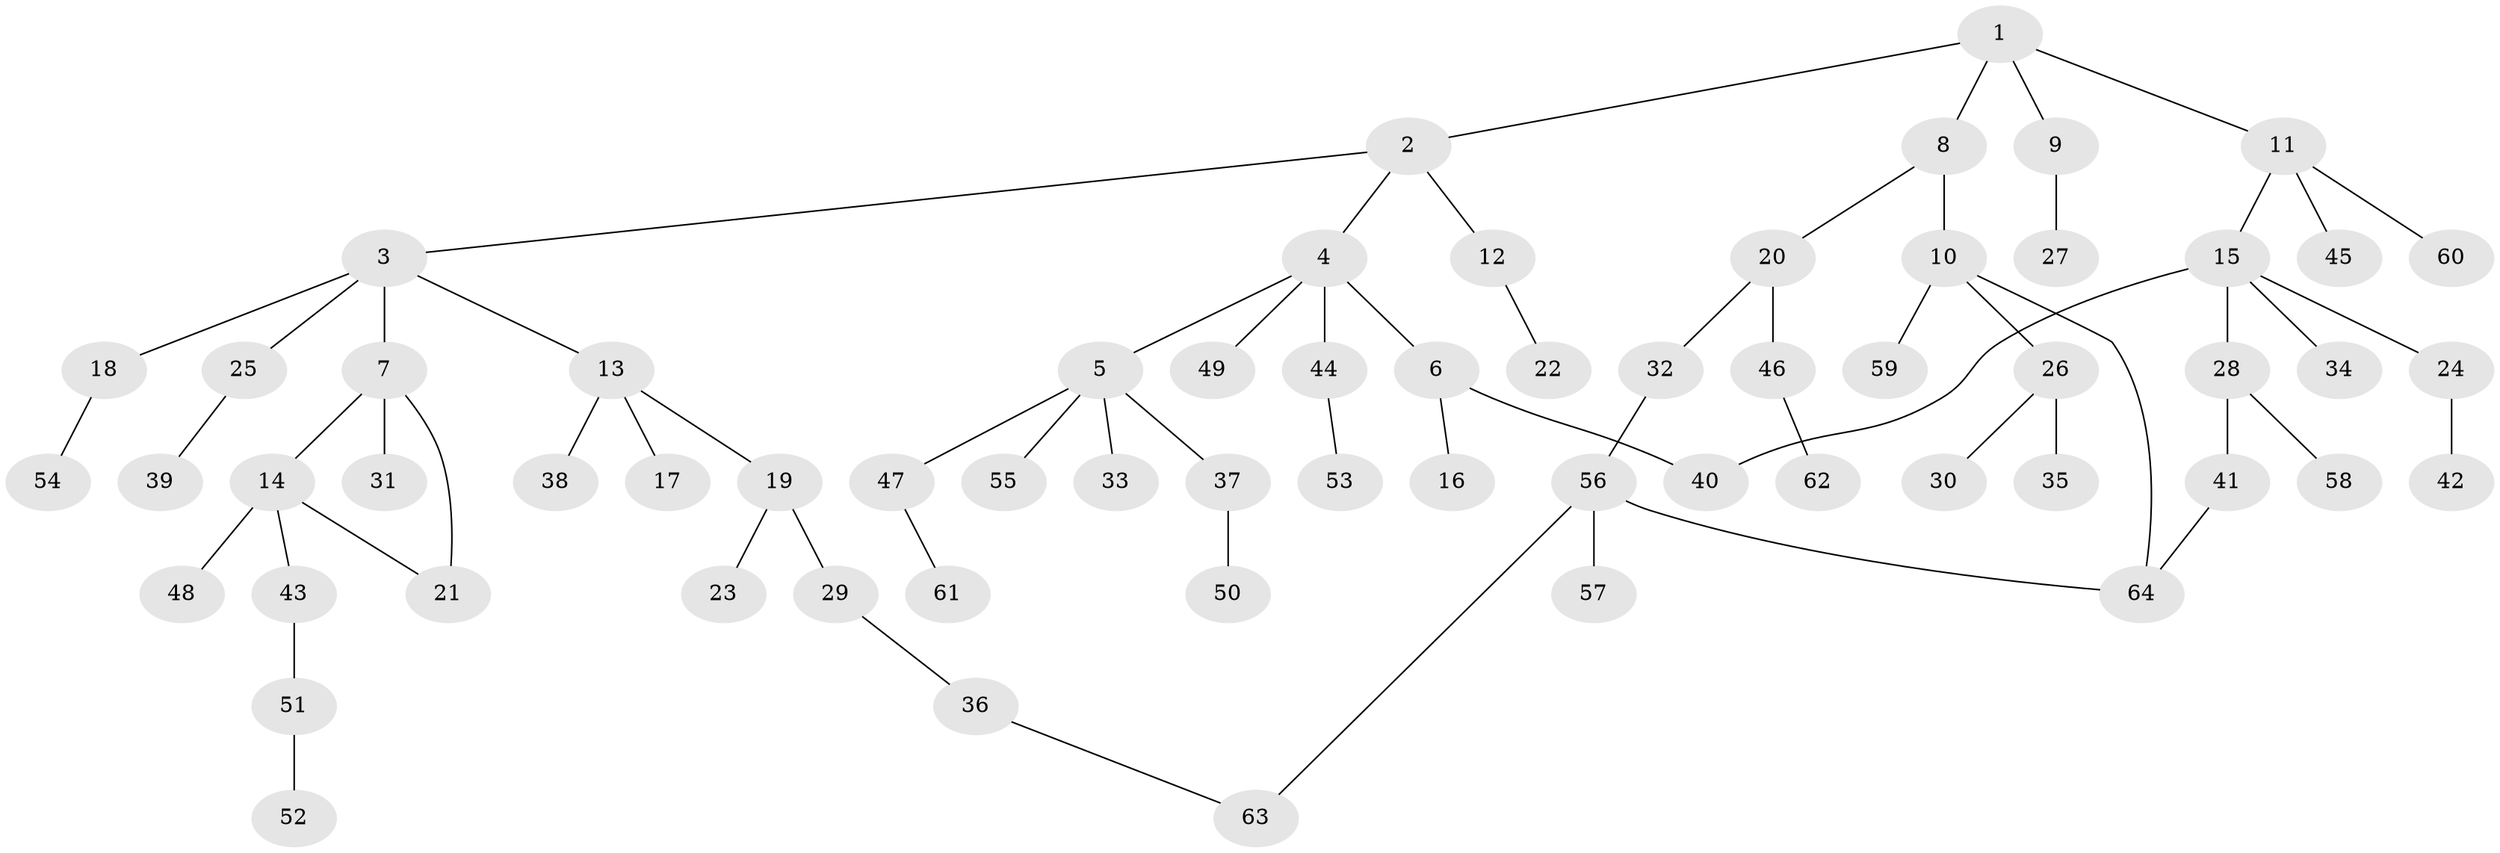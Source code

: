 // coarse degree distribution, {6: 0.024390243902439025, 7: 0.04878048780487805, 4: 0.0975609756097561, 2: 0.1951219512195122, 3: 0.0975609756097561, 1: 0.5121951219512195, 5: 0.024390243902439025}
// Generated by graph-tools (version 1.1) at 2025/41/03/06/25 10:41:25]
// undirected, 64 vertices, 68 edges
graph export_dot {
graph [start="1"]
  node [color=gray90,style=filled];
  1;
  2;
  3;
  4;
  5;
  6;
  7;
  8;
  9;
  10;
  11;
  12;
  13;
  14;
  15;
  16;
  17;
  18;
  19;
  20;
  21;
  22;
  23;
  24;
  25;
  26;
  27;
  28;
  29;
  30;
  31;
  32;
  33;
  34;
  35;
  36;
  37;
  38;
  39;
  40;
  41;
  42;
  43;
  44;
  45;
  46;
  47;
  48;
  49;
  50;
  51;
  52;
  53;
  54;
  55;
  56;
  57;
  58;
  59;
  60;
  61;
  62;
  63;
  64;
  1 -- 2;
  1 -- 8;
  1 -- 9;
  1 -- 11;
  2 -- 3;
  2 -- 4;
  2 -- 12;
  3 -- 7;
  3 -- 13;
  3 -- 18;
  3 -- 25;
  4 -- 5;
  4 -- 6;
  4 -- 44;
  4 -- 49;
  5 -- 33;
  5 -- 37;
  5 -- 47;
  5 -- 55;
  6 -- 16;
  6 -- 40;
  7 -- 14;
  7 -- 31;
  7 -- 21;
  8 -- 10;
  8 -- 20;
  9 -- 27;
  10 -- 26;
  10 -- 59;
  10 -- 64;
  11 -- 15;
  11 -- 45;
  11 -- 60;
  12 -- 22;
  13 -- 17;
  13 -- 19;
  13 -- 38;
  14 -- 21;
  14 -- 43;
  14 -- 48;
  15 -- 24;
  15 -- 28;
  15 -- 34;
  15 -- 40;
  18 -- 54;
  19 -- 23;
  19 -- 29;
  20 -- 32;
  20 -- 46;
  24 -- 42;
  25 -- 39;
  26 -- 30;
  26 -- 35;
  28 -- 41;
  28 -- 58;
  29 -- 36;
  32 -- 56;
  36 -- 63;
  37 -- 50;
  41 -- 64;
  43 -- 51;
  44 -- 53;
  46 -- 62;
  47 -- 61;
  51 -- 52;
  56 -- 57;
  56 -- 64;
  56 -- 63;
}
